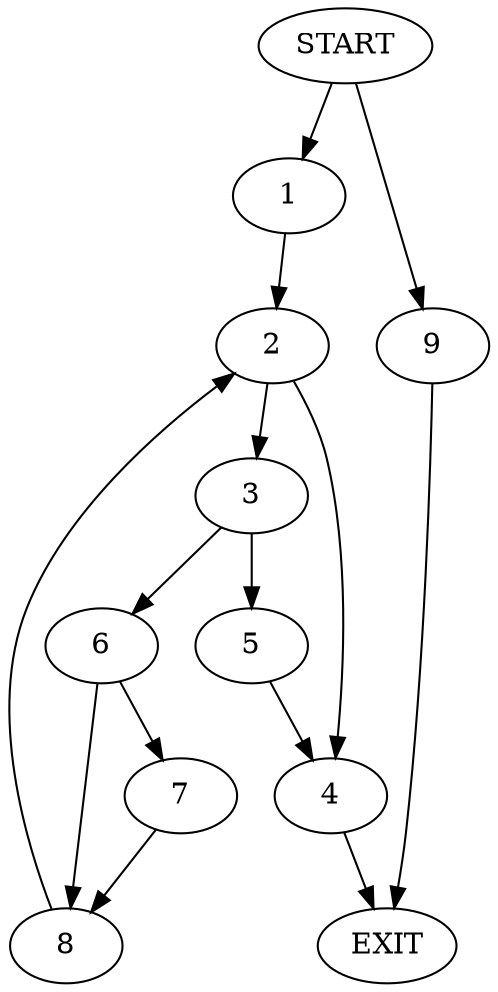 digraph {
0 [label="START"]
10 [label="EXIT"]
0 -> 1
1 -> 2
2 -> 3
2 -> 4
3 -> 5
3 -> 6
4 -> 10
5 -> 4
6 -> 7
6 -> 8
7 -> 8
8 -> 2
0 -> 9
9 -> 10
}
